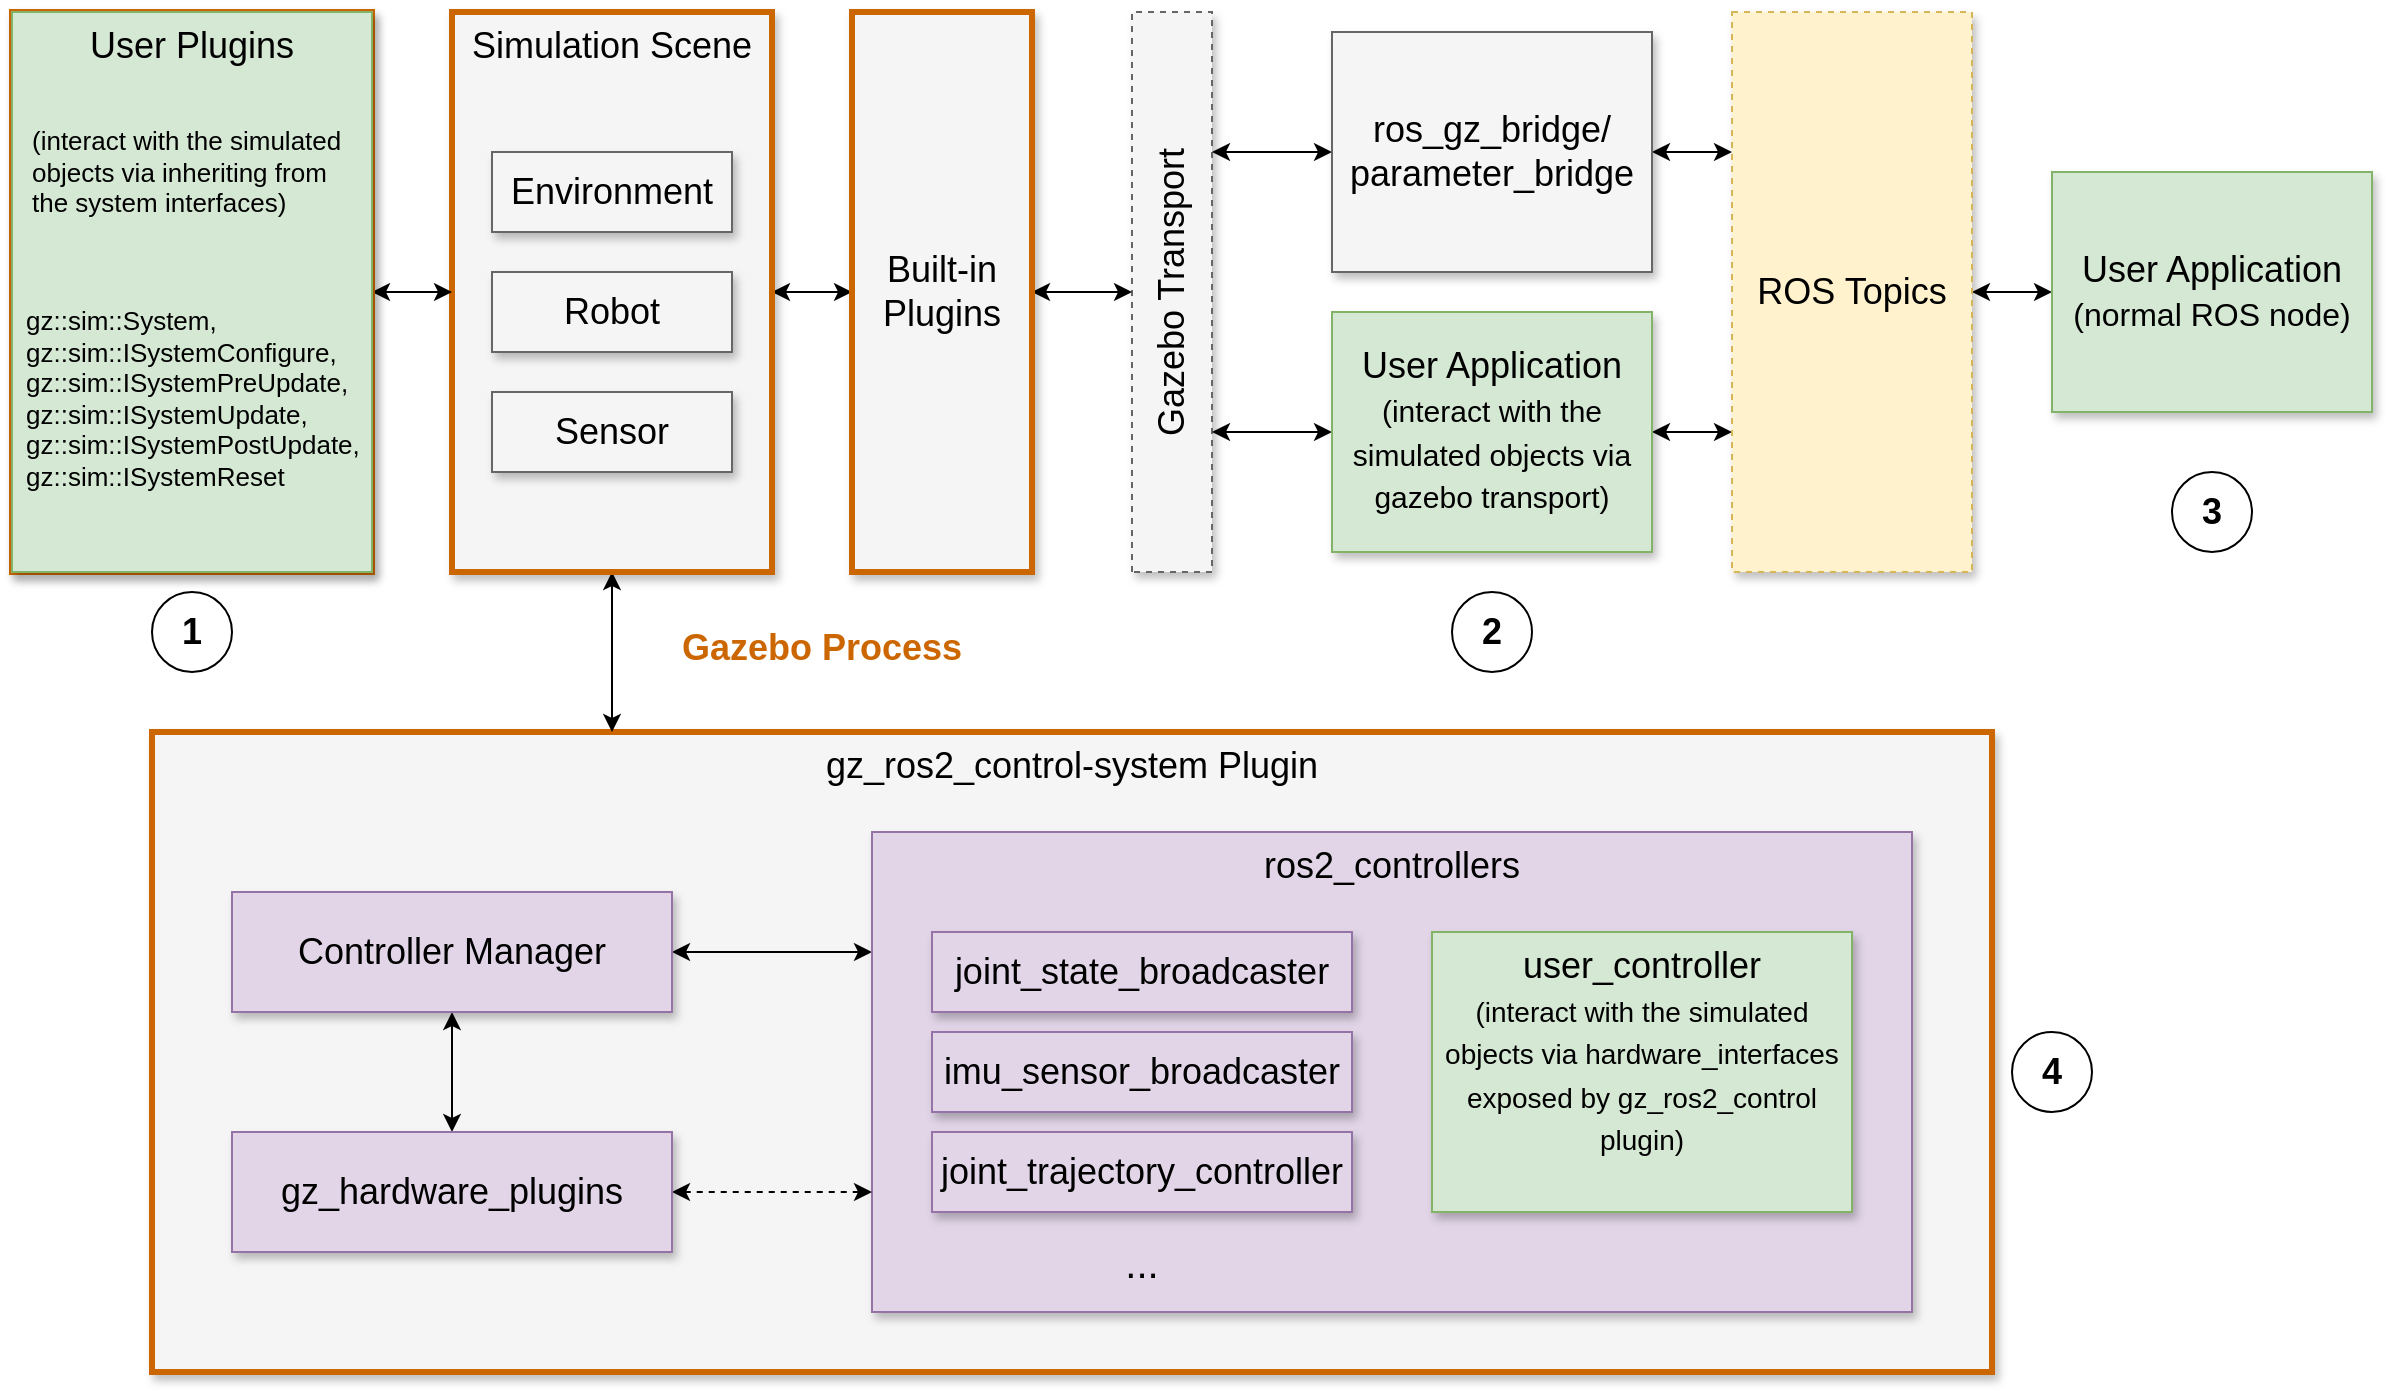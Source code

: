 <mxfile version="24.7.17">
  <diagram name="Page-1" id="90a13364-a465-7bf4-72fc-28e22215d7a0">
    <mxGraphModel dx="2358" dy="176" grid="1" gridSize="10" guides="1" tooltips="1" connect="1" arrows="1" fold="1" page="1" pageScale="1.5" pageWidth="1169" pageHeight="826" background="none" math="0" shadow="0">
      <root>
        <mxCell id="0" style=";html=1;" />
        <mxCell id="1" style=";html=1;" parent="0" />
        <mxCell id="0Jp0qAghBx3alM8Z1WGB-50" value="gz_ros2_control-system Plugin" style="whiteSpace=wrap;html=1;shadow=1;fontSize=18;fillColor=#F5F5F5;strokeColor=#CC6600;verticalAlign=top;strokeWidth=3;" vertex="1" parent="1">
          <mxGeometry x="410" y="1720" width="920" height="320" as="geometry" />
        </mxCell>
        <mxCell id="0Jp0qAghBx3alM8Z1WGB-7" style="edgeStyle=orthogonalEdgeStyle;rounded=0;orthogonalLoop=1;jettySize=auto;html=1;entryX=0;entryY=0.5;entryDx=0;entryDy=0;startArrow=classic;startFill=1;" edge="1" parent="1" source="0Jp0qAghBx3alM8Z1WGB-1" target="0Jp0qAghBx3alM8Z1WGB-6">
          <mxGeometry relative="1" as="geometry" />
        </mxCell>
        <mxCell id="0Jp0qAghBx3alM8Z1WGB-51" style="edgeStyle=orthogonalEdgeStyle;rounded=0;orthogonalLoop=1;jettySize=auto;html=1;entryX=0.25;entryY=0;entryDx=0;entryDy=0;startArrow=classic;startFill=1;" edge="1" parent="1" source="0Jp0qAghBx3alM8Z1WGB-1" target="0Jp0qAghBx3alM8Z1WGB-50">
          <mxGeometry relative="1" as="geometry" />
        </mxCell>
        <mxCell id="0Jp0qAghBx3alM8Z1WGB-1" value="Simulation Scene" style="whiteSpace=wrap;html=1;shadow=1;fontSize=18;fillColor=#f5f5f5;strokeColor=#CC6600;verticalAlign=top;strokeWidth=3;" vertex="1" parent="1">
          <mxGeometry x="560" y="1360" width="160" height="280" as="geometry" />
        </mxCell>
        <mxCell id="0Jp0qAghBx3alM8Z1WGB-2" value="Gazebo Transport" style="whiteSpace=wrap;html=1;shadow=1;fontSize=18;fillColor=#F5F5F5;strokeColor=#666666;dashed=1;rotation=-90;" vertex="1" parent="1">
          <mxGeometry x="780" y="1480" width="280" height="40" as="geometry" />
        </mxCell>
        <mxCell id="0Jp0qAghBx3alM8Z1WGB-3" value="Robot" style="whiteSpace=wrap;html=1;shadow=1;fontSize=18;fillColor=#f5f5f5;strokeColor=#666666;" vertex="1" parent="1">
          <mxGeometry x="580" y="1490" width="120" height="40" as="geometry" />
        </mxCell>
        <mxCell id="0Jp0qAghBx3alM8Z1WGB-4" value="Environment" style="whiteSpace=wrap;html=1;shadow=1;fontSize=18;fillColor=#f5f5f5;strokeColor=#666666;" vertex="1" parent="1">
          <mxGeometry x="580" y="1430" width="120" height="40" as="geometry" />
        </mxCell>
        <mxCell id="0Jp0qAghBx3alM8Z1WGB-5" value="Sensor" style="whiteSpace=wrap;html=1;shadow=1;fontSize=18;fillColor=#f5f5f5;strokeColor=#666666;" vertex="1" parent="1">
          <mxGeometry x="580" y="1550" width="120" height="40" as="geometry" />
        </mxCell>
        <mxCell id="0Jp0qAghBx3alM8Z1WGB-9" style="edgeStyle=orthogonalEdgeStyle;rounded=0;orthogonalLoop=1;jettySize=auto;html=1;entryX=0.5;entryY=0;entryDx=0;entryDy=0;startArrow=classic;startFill=1;" edge="1" parent="1" source="0Jp0qAghBx3alM8Z1WGB-6" target="0Jp0qAghBx3alM8Z1WGB-2">
          <mxGeometry relative="1" as="geometry" />
        </mxCell>
        <mxCell id="0Jp0qAghBx3alM8Z1WGB-6" value="Built-in Plugins" style="whiteSpace=wrap;html=1;shadow=1;fontSize=18;fillColor=#f5f5f5;strokeColor=#CC6600;strokeWidth=3;" vertex="1" parent="1">
          <mxGeometry x="760" y="1360" width="90" height="280" as="geometry" />
        </mxCell>
        <mxCell id="0Jp0qAghBx3alM8Z1WGB-11" style="edgeStyle=orthogonalEdgeStyle;rounded=0;orthogonalLoop=1;jettySize=auto;html=1;entryX=0.25;entryY=1;entryDx=0;entryDy=0;startArrow=classic;startFill=1;" edge="1" parent="1" source="0Jp0qAghBx3alM8Z1WGB-10" target="0Jp0qAghBx3alM8Z1WGB-2">
          <mxGeometry relative="1" as="geometry" />
        </mxCell>
        <mxCell id="0Jp0qAghBx3alM8Z1WGB-17" style="edgeStyle=orthogonalEdgeStyle;rounded=0;orthogonalLoop=1;jettySize=auto;html=1;entryX=0;entryY=0.75;entryDx=0;entryDy=0;startArrow=classic;startFill=1;" edge="1" parent="1" source="0Jp0qAghBx3alM8Z1WGB-10" target="0Jp0qAghBx3alM8Z1WGB-15">
          <mxGeometry relative="1" as="geometry" />
        </mxCell>
        <mxCell id="0Jp0qAghBx3alM8Z1WGB-10" value="User Application&lt;div&gt;&lt;font style=&quot;font-size: 15px;&quot;&gt;(interact with the simulated objects via gazebo transport)&lt;/font&gt;&lt;/div&gt;" style="whiteSpace=wrap;html=1;shadow=1;fontSize=18;fillColor=#d5e8d4;strokeColor=#82b366;" vertex="1" parent="1">
          <mxGeometry x="1000" y="1510" width="160" height="120" as="geometry" />
        </mxCell>
        <mxCell id="0Jp0qAghBx3alM8Z1WGB-13" style="edgeStyle=orthogonalEdgeStyle;rounded=0;orthogonalLoop=1;jettySize=auto;html=1;entryX=0.75;entryY=1;entryDx=0;entryDy=0;startArrow=classic;startFill=1;" edge="1" parent="1" source="0Jp0qAghBx3alM8Z1WGB-12" target="0Jp0qAghBx3alM8Z1WGB-2">
          <mxGeometry relative="1" as="geometry" />
        </mxCell>
        <mxCell id="0Jp0qAghBx3alM8Z1WGB-16" style="edgeStyle=orthogonalEdgeStyle;rounded=0;orthogonalLoop=1;jettySize=auto;html=1;entryX=0;entryY=0.25;entryDx=0;entryDy=0;startArrow=classic;startFill=1;" edge="1" parent="1" source="0Jp0qAghBx3alM8Z1WGB-12" target="0Jp0qAghBx3alM8Z1WGB-15">
          <mxGeometry relative="1" as="geometry" />
        </mxCell>
        <mxCell id="0Jp0qAghBx3alM8Z1WGB-12" value="ros_gz_bridge/&lt;div&gt;parameter_bridge&lt;/div&gt;" style="whiteSpace=wrap;html=1;shadow=1;fontSize=18;fillColor=#f5f5f5;strokeColor=#666666;" vertex="1" parent="1">
          <mxGeometry x="1000" y="1370" width="160" height="120" as="geometry" />
        </mxCell>
        <mxCell id="0Jp0qAghBx3alM8Z1WGB-19" style="edgeStyle=orthogonalEdgeStyle;rounded=0;orthogonalLoop=1;jettySize=auto;html=1;entryX=0;entryY=0.5;entryDx=0;entryDy=0;startArrow=classic;startFill=1;" edge="1" parent="1" source="0Jp0qAghBx3alM8Z1WGB-15" target="0Jp0qAghBx3alM8Z1WGB-18">
          <mxGeometry relative="1" as="geometry" />
        </mxCell>
        <mxCell id="0Jp0qAghBx3alM8Z1WGB-15" value="ROS Topics" style="whiteSpace=wrap;html=1;shadow=1;fontSize=18;fillColor=#fff2cc;strokeColor=#d6b656;dashed=1;" vertex="1" parent="1">
          <mxGeometry x="1200" y="1360" width="120" height="280" as="geometry" />
        </mxCell>
        <mxCell id="0Jp0qAghBx3alM8Z1WGB-18" value="User Application&lt;div&gt;&lt;font style=&quot;font-size: 16px;&quot;&gt;(normal ROS node)&lt;/font&gt;&lt;/div&gt;" style="whiteSpace=wrap;html=1;shadow=1;fontSize=18;fillColor=#d5e8d4;strokeColor=#82b366;" vertex="1" parent="1">
          <mxGeometry x="1360" y="1440" width="160" height="120" as="geometry" />
        </mxCell>
        <mxCell id="0Jp0qAghBx3alM8Z1WGB-22" style="edgeStyle=orthogonalEdgeStyle;rounded=0;orthogonalLoop=1;jettySize=auto;html=1;entryX=0;entryY=0.5;entryDx=0;entryDy=0;startArrow=classic;startFill=1;" edge="1" parent="1" source="0Jp0qAghBx3alM8Z1WGB-20" target="0Jp0qAghBx3alM8Z1WGB-1">
          <mxGeometry relative="1" as="geometry" />
        </mxCell>
        <mxCell id="0Jp0qAghBx3alM8Z1WGB-25" value="" style="group;strokeWidth=3;strokeColor=#CC6600;shadow=1;" vertex="1" connectable="0" parent="1">
          <mxGeometry x="340" y="1360" width="180" height="280" as="geometry" />
        </mxCell>
        <mxCell id="0Jp0qAghBx3alM8Z1WGB-20" value="User Plugins&lt;div&gt;&lt;br&gt;&lt;/div&gt;&lt;div style=&quot;font-size: 13px;&quot;&gt;&lt;br&gt;&lt;/div&gt;" style="whiteSpace=wrap;html=1;shadow=1;fontSize=18;fillColor=#d5e8d4;strokeColor=#82b366;container=0;verticalAlign=top;" vertex="1" parent="0Jp0qAghBx3alM8Z1WGB-25">
          <mxGeometry width="180" height="280" as="geometry" />
        </mxCell>
        <mxCell id="0Jp0qAghBx3alM8Z1WGB-24" value="&lt;div style=&quot;forced-color-adjust: none; color: rgb(0, 0, 0); font-family: Helvetica; font-style: normal; font-variant-ligatures: normal; font-variant-caps: normal; font-weight: 400; letter-spacing: normal; orphans: 2; text-indent: 0px; text-transform: none; widows: 2; word-spacing: 0px; -webkit-text-stroke-width: 0px; white-space: normal; text-decoration-thickness: initial; text-decoration-style: initial; text-decoration-color: initial; font-size: 13px;&quot;&gt;&lt;font style=&quot;font-size: 13px;&quot;&gt;(interact with the simulated objects via inheriting from the system interfaces)&lt;/font&gt;&lt;/div&gt;" style="text;whiteSpace=wrap;html=1;labelBackgroundColor=#D5E8D4;fillColor=none;align=left;fontSize=13;" vertex="1" parent="0Jp0qAghBx3alM8Z1WGB-25">
          <mxGeometry x="7.5" y="50" width="165" height="90" as="geometry" />
        </mxCell>
        <mxCell id="0Jp0qAghBx3alM8Z1WGB-21" value="&lt;div style=&quot;forced-color-adjust: none; color: rgb(0, 0, 0); font-family: Helvetica; font-size: 13px; font-style: normal; font-variant-ligatures: normal; font-variant-caps: normal; font-weight: 400; letter-spacing: normal; orphans: 2; text-indent: 0px; text-transform: none; widows: 2; word-spacing: 0px; -webkit-text-stroke-width: 0px; white-space: normal; text-decoration-thickness: initial; text-decoration-style: initial; text-decoration-color: initial;&quot;&gt;gz::sim::System,&lt;/div&gt;&lt;div style=&quot;forced-color-adjust: none; color: rgb(0, 0, 0); font-family: Helvetica; font-size: 13px; font-style: normal; font-variant-ligatures: normal; font-variant-caps: normal; font-weight: 400; letter-spacing: normal; orphans: 2; text-indent: 0px; text-transform: none; widows: 2; word-spacing: 0px; -webkit-text-stroke-width: 0px; white-space: normal; text-decoration-thickness: initial; text-decoration-style: initial; text-decoration-color: initial;&quot;&gt;gz::sim::ISystemConfigure,&lt;/div&gt;&lt;div style=&quot;forced-color-adjust: none; color: rgb(0, 0, 0); font-family: Helvetica; font-size: 13px; font-style: normal; font-variant-ligatures: normal; font-variant-caps: normal; font-weight: 400; letter-spacing: normal; orphans: 2; text-indent: 0px; text-transform: none; widows: 2; word-spacing: 0px; -webkit-text-stroke-width: 0px; white-space: normal; text-decoration-thickness: initial; text-decoration-style: initial; text-decoration-color: initial;&quot;&gt;gz::sim::ISystemPreUpdate,&lt;/div&gt;&lt;div style=&quot;forced-color-adjust: none; color: rgb(0, 0, 0); font-family: Helvetica; font-size: 13px; font-style: normal; font-variant-ligatures: normal; font-variant-caps: normal; font-weight: 400; letter-spacing: normal; orphans: 2; text-indent: 0px; text-transform: none; widows: 2; word-spacing: 0px; -webkit-text-stroke-width: 0px; white-space: normal; text-decoration-thickness: initial; text-decoration-style: initial; text-decoration-color: initial;&quot;&gt;gz::sim::ISystemUpdate,&lt;/div&gt;&lt;div style=&quot;forced-color-adjust: none; color: rgb(0, 0, 0); font-family: Helvetica; font-size: 13px; font-style: normal; font-variant-ligatures: normal; font-variant-caps: normal; font-weight: 400; letter-spacing: normal; orphans: 2; text-indent: 0px; text-transform: none; widows: 2; word-spacing: 0px; -webkit-text-stroke-width: 0px; white-space: normal; text-decoration-thickness: initial; text-decoration-style: initial; text-decoration-color: initial;&quot;&gt;gz::sim::ISystemPostUpdate,&lt;/div&gt;&lt;div style=&quot;forced-color-adjust: none; color: rgb(0, 0, 0); font-family: Helvetica; font-size: 13px; font-style: normal; font-variant-ligatures: normal; font-variant-caps: normal; font-weight: 400; letter-spacing: normal; orphans: 2; text-indent: 0px; text-transform: none; widows: 2; word-spacing: 0px; -webkit-text-stroke-width: 0px; white-space: normal; text-decoration-thickness: initial; text-decoration-style: initial; text-decoration-color: initial;&quot;&gt;gz::sim::ISystemReset&lt;/div&gt;" style="text;whiteSpace=wrap;html=1;labelBackgroundColor=#D5E8D4;fillColor=none;align=left;container=0;" vertex="1" parent="0Jp0qAghBx3alM8Z1WGB-25">
          <mxGeometry x="5" y="140" width="170" height="120" as="geometry" />
        </mxCell>
        <mxCell id="0Jp0qAghBx3alM8Z1WGB-48" style="edgeStyle=orthogonalEdgeStyle;rounded=0;orthogonalLoop=1;jettySize=auto;html=1;entryX=1;entryY=0.5;entryDx=0;entryDy=0;exitX=0;exitY=0.25;exitDx=0;exitDy=0;startArrow=classic;startFill=1;" edge="1" parent="1" source="0Jp0qAghBx3alM8Z1WGB-28" target="0Jp0qAghBx3alM8Z1WGB-46">
          <mxGeometry relative="1" as="geometry" />
        </mxCell>
        <mxCell id="0Jp0qAghBx3alM8Z1WGB-28" value="ros2_controllers" style="whiteSpace=wrap;html=1;shadow=1;fontSize=18;fillColor=#e1d5e7;strokeColor=#9673a6;verticalAlign=top;" vertex="1" parent="1">
          <mxGeometry x="770" y="1770" width="520" height="240" as="geometry" />
        </mxCell>
        <mxCell id="0Jp0qAghBx3alM8Z1WGB-30" value="joint_state_broadcaster" style="whiteSpace=wrap;html=1;shadow=1;fontSize=18;fillColor=#e1d5e7;strokeColor=#9673a6;" vertex="1" parent="1">
          <mxGeometry x="800" y="1820" width="210" height="40" as="geometry" />
        </mxCell>
        <mxCell id="0Jp0qAghBx3alM8Z1WGB-31" value="imu_sensor_broadcaster" style="whiteSpace=wrap;html=1;shadow=1;fontSize=18;fillColor=#e1d5e7;strokeColor=#9673a6;" vertex="1" parent="1">
          <mxGeometry x="800" y="1870" width="210" height="40" as="geometry" />
        </mxCell>
        <mxCell id="0Jp0qAghBx3alM8Z1WGB-32" value="&lt;font style=&quot;font-size: 20px;&quot;&gt;...&lt;/font&gt;" style="text;html=1;align=center;verticalAlign=middle;whiteSpace=wrap;rounded=0;" vertex="1" parent="1">
          <mxGeometry x="875" y="1970" width="60" height="30" as="geometry" />
        </mxCell>
        <mxCell id="0Jp0qAghBx3alM8Z1WGB-33" value="user_controller&lt;div&gt;&lt;font style=&quot;font-size: 14px;&quot;&gt;(interact with the simulated objects via hardware_interfaces exposed by gz_ros2_control plugin)&lt;/font&gt;&lt;br&gt;&lt;/div&gt;" style="whiteSpace=wrap;html=1;shadow=1;fontSize=18;fillColor=#d5e8d4;strokeColor=#82b366;verticalAlign=top;" vertex="1" parent="1">
          <mxGeometry x="1050" y="1820" width="210" height="140" as="geometry" />
        </mxCell>
        <mxCell id="0Jp0qAghBx3alM8Z1WGB-34" value="joint_trajectory_controller" style="whiteSpace=wrap;html=1;shadow=1;fontSize=18;fillColor=#e1d5e7;strokeColor=#9673a6;" vertex="1" parent="1">
          <mxGeometry x="800" y="1920" width="210" height="40" as="geometry" />
        </mxCell>
        <mxCell id="0Jp0qAghBx3alM8Z1WGB-36" value="Gazebo Process" style="text;html=1;align=center;verticalAlign=middle;whiteSpace=wrap;rounded=0;fontSize=18;fontStyle=1;fontColor=#CC6600;" vertex="1" parent="1">
          <mxGeometry x="660" y="1660" width="170" height="35" as="geometry" />
        </mxCell>
        <mxCell id="0Jp0qAghBx3alM8Z1WGB-38" value="1" style="ellipse;whiteSpace=wrap;html=1;aspect=fixed;fontSize=18;fontStyle=1" vertex="1" parent="1">
          <mxGeometry x="410" y="1650" width="40" height="40" as="geometry" />
        </mxCell>
        <mxCell id="0Jp0qAghBx3alM8Z1WGB-39" value="2" style="ellipse;whiteSpace=wrap;html=1;aspect=fixed;fontSize=18;fontStyle=1" vertex="1" parent="1">
          <mxGeometry x="1060" y="1650" width="40" height="40" as="geometry" />
        </mxCell>
        <mxCell id="0Jp0qAghBx3alM8Z1WGB-40" value="3" style="ellipse;whiteSpace=wrap;html=1;aspect=fixed;fontSize=18;fontStyle=1" vertex="1" parent="1">
          <mxGeometry x="1420" y="1590" width="40" height="40" as="geometry" />
        </mxCell>
        <mxCell id="0Jp0qAghBx3alM8Z1WGB-41" value="4" style="ellipse;whiteSpace=wrap;html=1;aspect=fixed;fontSize=18;fontStyle=1" vertex="1" parent="1">
          <mxGeometry x="1340" y="1870" width="40" height="40" as="geometry" />
        </mxCell>
        <mxCell id="0Jp0qAghBx3alM8Z1WGB-52" style="edgeStyle=orthogonalEdgeStyle;rounded=0;orthogonalLoop=1;jettySize=auto;html=1;entryX=0.5;entryY=1;entryDx=0;entryDy=0;startArrow=classic;startFill=1;" edge="1" parent="1" source="0Jp0qAghBx3alM8Z1WGB-42" target="0Jp0qAghBx3alM8Z1WGB-46">
          <mxGeometry relative="1" as="geometry" />
        </mxCell>
        <mxCell id="0Jp0qAghBx3alM8Z1WGB-53" style="edgeStyle=orthogonalEdgeStyle;rounded=0;orthogonalLoop=1;jettySize=auto;html=1;entryX=0;entryY=0.75;entryDx=0;entryDy=0;startArrow=classic;startFill=1;dashed=1;" edge="1" parent="1" source="0Jp0qAghBx3alM8Z1WGB-42" target="0Jp0qAghBx3alM8Z1WGB-28">
          <mxGeometry relative="1" as="geometry" />
        </mxCell>
        <mxCell id="0Jp0qAghBx3alM8Z1WGB-42" value="gz_hardware_plugins" style="whiteSpace=wrap;html=1;shadow=1;fontSize=18;fillColor=#e1d5e7;strokeColor=#9673a6;verticalAlign=middle;" vertex="1" parent="1">
          <mxGeometry x="450" y="1920" width="220" height="60" as="geometry" />
        </mxCell>
        <mxCell id="0Jp0qAghBx3alM8Z1WGB-46" value="Controller Manager" style="whiteSpace=wrap;html=1;shadow=1;fontSize=18;fillColor=#e1d5e7;strokeColor=#9673a6;verticalAlign=middle;" vertex="1" parent="1">
          <mxGeometry x="450" y="1800" width="220" height="60" as="geometry" />
        </mxCell>
      </root>
    </mxGraphModel>
  </diagram>
</mxfile>
